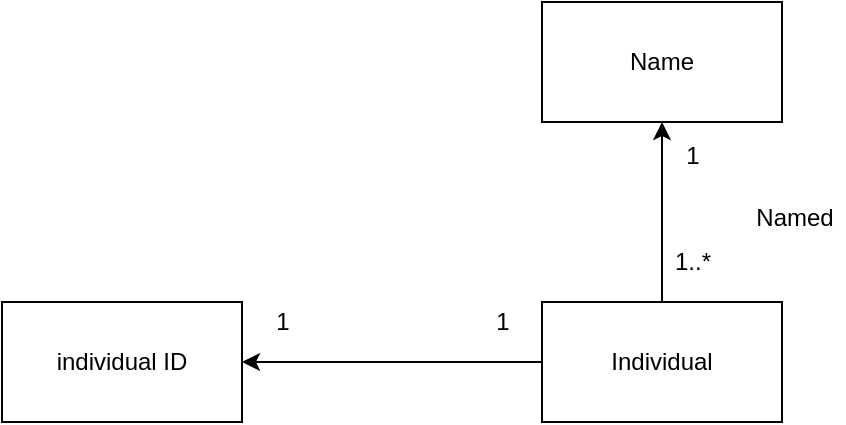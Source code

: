 <mxfile version="13.3.4" type="github" pages="4">
  <diagram id="wqLLshhNHK5Aav5gpbg1" name="Individual">
    <mxGraphModel dx="1422" dy="794" grid="1" gridSize="10" guides="1" tooltips="1" connect="1" arrows="1" fold="1" page="1" pageScale="1" pageWidth="1100" pageHeight="1700" math="0" shadow="0">
      <root>
        <mxCell id="0" />
        <mxCell id="1" parent="0" />
        <mxCell id="EGst4FsAtqkEk8Mrcai1-4" style="edgeStyle=orthogonalEdgeStyle;rounded=0;orthogonalLoop=1;jettySize=auto;html=1;exitX=0;exitY=0.5;exitDx=0;exitDy=0;entryX=1;entryY=0.5;entryDx=0;entryDy=0;" edge="1" parent="1" source="EGst4FsAtqkEk8Mrcai1-1" target="EGst4FsAtqkEk8Mrcai1-2">
          <mxGeometry relative="1" as="geometry" />
        </mxCell>
        <mxCell id="EGst4FsAtqkEk8Mrcai1-5" style="edgeStyle=orthogonalEdgeStyle;rounded=0;orthogonalLoop=1;jettySize=auto;html=1;exitX=0.5;exitY=0;exitDx=0;exitDy=0;entryX=0.5;entryY=1;entryDx=0;entryDy=0;" edge="1" parent="1" source="EGst4FsAtqkEk8Mrcai1-1" target="EGst4FsAtqkEk8Mrcai1-3">
          <mxGeometry relative="1" as="geometry" />
        </mxCell>
        <mxCell id="EGst4FsAtqkEk8Mrcai1-1" value="Individual" style="rounded=0;whiteSpace=wrap;html=1;" vertex="1" parent="1">
          <mxGeometry x="490" y="380" width="120" height="60" as="geometry" />
        </mxCell>
        <mxCell id="EGst4FsAtqkEk8Mrcai1-2" value="individual ID" style="rounded=0;whiteSpace=wrap;html=1;" vertex="1" parent="1">
          <mxGeometry x="220" y="380" width="120" height="60" as="geometry" />
        </mxCell>
        <mxCell id="EGst4FsAtqkEk8Mrcai1-3" value="Name" style="rounded=0;whiteSpace=wrap;html=1;" vertex="1" parent="1">
          <mxGeometry x="490" y="230" width="120" height="60" as="geometry" />
        </mxCell>
        <mxCell id="EGst4FsAtqkEk8Mrcai1-6" value="1..*" style="text;html=1;align=center;verticalAlign=middle;resizable=0;points=[];autosize=1;" vertex="1" parent="1">
          <mxGeometry x="550" y="350" width="30" height="20" as="geometry" />
        </mxCell>
        <mxCell id="EGst4FsAtqkEk8Mrcai1-7" value="1" style="text;html=1;align=center;verticalAlign=middle;resizable=0;points=[];autosize=1;" vertex="1" parent="1">
          <mxGeometry x="555" y="297" width="20" height="20" as="geometry" />
        </mxCell>
        <mxCell id="EGst4FsAtqkEk8Mrcai1-8" value="1" style="text;html=1;align=center;verticalAlign=middle;resizable=0;points=[];autosize=1;" vertex="1" parent="1">
          <mxGeometry x="350" y="380" width="20" height="20" as="geometry" />
        </mxCell>
        <mxCell id="EGst4FsAtqkEk8Mrcai1-9" value="1" style="text;html=1;align=center;verticalAlign=middle;resizable=0;points=[];autosize=1;" vertex="1" parent="1">
          <mxGeometry x="460" y="380" width="20" height="20" as="geometry" />
        </mxCell>
        <mxCell id="ZYgXpAp7519ls0wjPhgw-2" value="Named" style="text;html=1;align=center;verticalAlign=middle;resizable=0;points=[];autosize=1;" vertex="1" parent="1">
          <mxGeometry x="591" y="328" width="50" height="20" as="geometry" />
        </mxCell>
      </root>
    </mxGraphModel>
  </diagram>
  <diagram id="92HIklEYWmQCcr-kN5_x" name="Student">
    <mxGraphModel dx="1422" dy="794" grid="1" gridSize="10" guides="1" tooltips="1" connect="1" arrows="1" fold="1" page="1" pageScale="1" pageWidth="1100" pageHeight="1700" math="0" shadow="0">
      <root>
        <mxCell id="ECqk4j46qyP6cak-woFQ-0" />
        <mxCell id="ECqk4j46qyP6cak-woFQ-1" parent="ECqk4j46qyP6cak-woFQ-0" />
        <mxCell id="IB-9Ngpf0UoVqbUeSfXX-5" style="edgeStyle=orthogonalEdgeStyle;rounded=0;orthogonalLoop=1;jettySize=auto;html=1;exitX=0;exitY=0.5;exitDx=0;exitDy=0;entryX=1;entryY=0.5;entryDx=0;entryDy=0;" edge="1" parent="ECqk4j46qyP6cak-woFQ-1" source="IB-9Ngpf0UoVqbUeSfXX-0" target="IB-9Ngpf0UoVqbUeSfXX-4">
          <mxGeometry relative="1" as="geometry" />
        </mxCell>
        <mxCell id="IB-9Ngpf0UoVqbUeSfXX-8" style="edgeStyle=orthogonalEdgeStyle;rounded=0;orthogonalLoop=1;jettySize=auto;html=1;exitX=0.5;exitY=0;exitDx=0;exitDy=0;entryX=0.5;entryY=1;entryDx=0;entryDy=0;" edge="1" parent="ECqk4j46qyP6cak-woFQ-1" source="IB-9Ngpf0UoVqbUeSfXX-0" target="IB-9Ngpf0UoVqbUeSfXX-2">
          <mxGeometry relative="1" as="geometry" />
        </mxCell>
        <mxCell id="IB-9Ngpf0UoVqbUeSfXX-0" value="Student" style="rounded=0;whiteSpace=wrap;html=1;" vertex="1" parent="ECqk4j46qyP6cak-woFQ-1">
          <mxGeometry x="490" y="380" width="120" height="60" as="geometry" />
        </mxCell>
        <mxCell id="IB-9Ngpf0UoVqbUeSfXX-1" value="Name, ID" style="rounded=0;whiteSpace=wrap;html=1;" vertex="1" parent="ECqk4j46qyP6cak-woFQ-1">
          <mxGeometry x="160" y="380" width="120" height="60" as="geometry" />
        </mxCell>
        <mxCell id="IB-9Ngpf0UoVqbUeSfXX-11" style="edgeStyle=orthogonalEdgeStyle;rounded=0;orthogonalLoop=1;jettySize=auto;html=1;exitX=0;exitY=0.5;exitDx=0;exitDy=0;entryX=1;entryY=0.5;entryDx=0;entryDy=0;" edge="1" parent="ECqk4j46qyP6cak-woFQ-1" source="IB-9Ngpf0UoVqbUeSfXX-2" target="IB-9Ngpf0UoVqbUeSfXX-10">
          <mxGeometry relative="1" as="geometry" />
        </mxCell>
        <mxCell id="IB-9Ngpf0UoVqbUeSfXX-2" value="Course list/schedule" style="rounded=0;whiteSpace=wrap;html=1;" vertex="1" parent="ECqk4j46qyP6cak-woFQ-1">
          <mxGeometry x="490" y="230" width="120" height="60" as="geometry" />
        </mxCell>
        <mxCell id="IB-9Ngpf0UoVqbUeSfXX-4" value="" style="rhombus;whiteSpace=wrap;html=1;" vertex="1" parent="ECqk4j46qyP6cak-woFQ-1">
          <mxGeometry x="280" y="395" width="30" height="30" as="geometry" />
        </mxCell>
        <mxCell id="IB-9Ngpf0UoVqbUeSfXX-6" value="1" style="text;html=1;align=center;verticalAlign=middle;resizable=0;points=[];autosize=1;" vertex="1" parent="ECqk4j46qyP6cak-woFQ-1">
          <mxGeometry x="340" y="380" width="20" height="20" as="geometry" />
        </mxCell>
        <mxCell id="IB-9Ngpf0UoVqbUeSfXX-7" value="1" style="text;html=1;align=center;verticalAlign=middle;resizable=0;points=[];autosize=1;" vertex="1" parent="ECqk4j46qyP6cak-woFQ-1">
          <mxGeometry x="460" y="380" width="20" height="20" as="geometry" />
        </mxCell>
        <mxCell id="IB-9Ngpf0UoVqbUeSfXX-9" value="1" style="text;html=1;align=center;verticalAlign=middle;resizable=0;points=[];autosize=1;" vertex="1" parent="ECqk4j46qyP6cak-woFQ-1">
          <mxGeometry x="460" y="230" width="20" height="20" as="geometry" />
        </mxCell>
        <mxCell id="IB-9Ngpf0UoVqbUeSfXX-10" value="Course" style="rounded=0;whiteSpace=wrap;html=1;" vertex="1" parent="ECqk4j46qyP6cak-woFQ-1">
          <mxGeometry x="260" y="230" width="120" height="60" as="geometry" />
        </mxCell>
        <mxCell id="IB-9Ngpf0UoVqbUeSfXX-12" value="1..5" style="text;html=1;align=center;verticalAlign=middle;resizable=0;points=[];autosize=1;" vertex="1" parent="ECqk4j46qyP6cak-woFQ-1">
          <mxGeometry x="375" y="230" width="40" height="20" as="geometry" />
        </mxCell>
        <mxCell id="IB-9Ngpf0UoVqbUeSfXX-13" value="1" style="text;html=1;align=center;verticalAlign=middle;resizable=0;points=[];autosize=1;" vertex="1" parent="ECqk4j46qyP6cak-woFQ-1">
          <mxGeometry x="563" y="300" width="20" height="20" as="geometry" />
        </mxCell>
        <mxCell id="IB-9Ngpf0UoVqbUeSfXX-14" value="1..*" style="text;html=1;align=center;verticalAlign=middle;resizable=0;points=[];autosize=1;" vertex="1" parent="ECqk4j46qyP6cak-woFQ-1">
          <mxGeometry x="558" y="350" width="30" height="20" as="geometry" />
        </mxCell>
        <mxCell id="c_6FVdTkZ19NbtVXVs_L-2" style="edgeStyle=orthogonalEdgeStyle;rounded=0;orthogonalLoop=1;jettySize=auto;html=1;exitX=0.5;exitY=1;exitDx=0;exitDy=0;entryX=0.5;entryY=0;entryDx=0;entryDy=0;" edge="1" parent="ECqk4j46qyP6cak-woFQ-1" source="c_6FVdTkZ19NbtVXVs_L-1" target="IB-9Ngpf0UoVqbUeSfXX-10">
          <mxGeometry relative="1" as="geometry" />
        </mxCell>
        <mxCell id="c_6FVdTkZ19NbtVXVs_L-1" value="Instructor" style="rounded=0;whiteSpace=wrap;html=1;" vertex="1" parent="ECqk4j46qyP6cak-woFQ-1">
          <mxGeometry x="260" y="90" width="120" height="60" as="geometry" />
        </mxCell>
        <mxCell id="c_6FVdTkZ19NbtVXVs_L-3" value="1..5" style="text;html=1;align=center;verticalAlign=middle;resizable=0;points=[];autosize=1;" vertex="1" parent="ECqk4j46qyP6cak-woFQ-1">
          <mxGeometry x="320" y="200" width="40" height="20" as="geometry" />
        </mxCell>
        <mxCell id="c_6FVdTkZ19NbtVXVs_L-4" value="1" style="text;html=1;align=center;verticalAlign=middle;resizable=0;points=[];autosize=1;" vertex="1" parent="ECqk4j46qyP6cak-woFQ-1">
          <mxGeometry x="330" y="160" width="20" height="20" as="geometry" />
        </mxCell>
        <mxCell id="HQ9Y6x5VbFbEO5h2UJd7-0" value="teaches" style="text;html=1;align=center;verticalAlign=middle;resizable=0;points=[];autosize=1;" vertex="1" parent="ECqk4j46qyP6cak-woFQ-1">
          <mxGeometry x="237" y="186" width="60" height="20" as="geometry" />
        </mxCell>
        <mxCell id="HQ9Y6x5VbFbEO5h2UJd7-1" value="has" style="text;html=1;align=center;verticalAlign=middle;resizable=0;points=[];autosize=1;" vertex="1" parent="ECqk4j46qyP6cak-woFQ-1">
          <mxGeometry x="385" y="375" width="30" height="20" as="geometry" />
        </mxCell>
        <mxCell id="HQ9Y6x5VbFbEO5h2UJd7-2" value="creates" style="text;html=1;align=center;verticalAlign=middle;resizable=0;points=[];autosize=1;" vertex="1" parent="ECqk4j46qyP6cak-woFQ-1">
          <mxGeometry x="590" y="329" width="50" height="20" as="geometry" />
        </mxCell>
        <mxCell id="HQ9Y6x5VbFbEO5h2UJd7-3" value="contains" style="text;html=1;align=center;verticalAlign=middle;resizable=0;points=[];autosize=1;" vertex="1" parent="ECqk4j46qyP6cak-woFQ-1">
          <mxGeometry x="410" y="270" width="60" height="20" as="geometry" />
        </mxCell>
      </root>
    </mxGraphModel>
  </diagram>
  <diagram id="sxr0FO-X8VUjkRRIjZFz" name="Instructor">
    <mxGraphModel dx="1422" dy="794" grid="1" gridSize="10" guides="1" tooltips="1" connect="1" arrows="1" fold="1" page="1" pageScale="1" pageWidth="1100" pageHeight="1700" math="0" shadow="0">
      <root>
        <mxCell id="6X8XqOHmnyWU7Wn3VcdK-0" />
        <mxCell id="6X8XqOHmnyWU7Wn3VcdK-1" parent="6X8XqOHmnyWU7Wn3VcdK-0" />
        <mxCell id="vF--lQeCYfK-TKFQe1AJ-2" style="edgeStyle=orthogonalEdgeStyle;rounded=0;orthogonalLoop=1;jettySize=auto;html=1;exitX=0;exitY=0.5;exitDx=0;exitDy=0;entryX=1;entryY=0.5;entryDx=0;entryDy=0;" edge="1" parent="6X8XqOHmnyWU7Wn3VcdK-1" source="vF--lQeCYfK-TKFQe1AJ-0" target="vF--lQeCYfK-TKFQe1AJ-1">
          <mxGeometry relative="1" as="geometry" />
        </mxCell>
        <mxCell id="xOd_gRhJ-RABQDt9ekCd-1" style="edgeStyle=orthogonalEdgeStyle;rounded=0;orthogonalLoop=1;jettySize=auto;html=1;exitX=0.5;exitY=0;exitDx=0;exitDy=0;entryX=0.5;entryY=1;entryDx=0;entryDy=0;" edge="1" parent="6X8XqOHmnyWU7Wn3VcdK-1" source="vF--lQeCYfK-TKFQe1AJ-0" target="xOd_gRhJ-RABQDt9ekCd-0">
          <mxGeometry relative="1" as="geometry" />
        </mxCell>
        <mxCell id="vF--lQeCYfK-TKFQe1AJ-0" value="Instructor" style="rounded=0;whiteSpace=wrap;html=1;" vertex="1" parent="6X8XqOHmnyWU7Wn3VcdK-1">
          <mxGeometry x="490" y="380" width="120" height="60" as="geometry" />
        </mxCell>
        <mxCell id="vF--lQeCYfK-TKFQe1AJ-1" value="ID, name" style="rounded=0;whiteSpace=wrap;html=1;" vertex="1" parent="6X8XqOHmnyWU7Wn3VcdK-1">
          <mxGeometry x="240" y="380" width="120" height="60" as="geometry" />
        </mxCell>
        <mxCell id="vF--lQeCYfK-TKFQe1AJ-3" value="1" style="text;html=1;align=center;verticalAlign=middle;resizable=0;points=[];autosize=1;" vertex="1" parent="6X8XqOHmnyWU7Wn3VcdK-1">
          <mxGeometry x="370" y="380" width="20" height="20" as="geometry" />
        </mxCell>
        <mxCell id="vF--lQeCYfK-TKFQe1AJ-4" value="1" style="text;html=1;align=center;verticalAlign=middle;resizable=0;points=[];autosize=1;" vertex="1" parent="6X8XqOHmnyWU7Wn3VcdK-1">
          <mxGeometry x="460" y="380" width="20" height="20" as="geometry" />
        </mxCell>
        <mxCell id="xOd_gRhJ-RABQDt9ekCd-5" style="edgeStyle=orthogonalEdgeStyle;rounded=0;orthogonalLoop=1;jettySize=auto;html=1;exitX=1;exitY=0.5;exitDx=0;exitDy=0;entryX=0;entryY=0.5;entryDx=0;entryDy=0;" edge="1" parent="6X8XqOHmnyWU7Wn3VcdK-1" source="xOd_gRhJ-RABQDt9ekCd-0" target="xOd_gRhJ-RABQDt9ekCd-4">
          <mxGeometry relative="1" as="geometry" />
        </mxCell>
        <mxCell id="xOd_gRhJ-RABQDt9ekCd-0" value="Schedule" style="rounded=0;whiteSpace=wrap;html=1;" vertex="1" parent="6X8XqOHmnyWU7Wn3VcdK-1">
          <mxGeometry x="490" y="220" width="120" height="60" as="geometry" />
        </mxCell>
        <mxCell id="xOd_gRhJ-RABQDt9ekCd-2" value="1" style="text;html=1;align=center;verticalAlign=middle;resizable=0;points=[];autosize=1;" vertex="1" parent="6X8XqOHmnyWU7Wn3VcdK-1">
          <mxGeometry x="560" y="350" width="20" height="20" as="geometry" />
        </mxCell>
        <mxCell id="xOd_gRhJ-RABQDt9ekCd-3" value="1" style="text;html=1;align=center;verticalAlign=middle;resizable=0;points=[];autosize=1;" vertex="1" parent="6X8XqOHmnyWU7Wn3VcdK-1">
          <mxGeometry x="560" y="290" width="20" height="20" as="geometry" />
        </mxCell>
        <mxCell id="doEZxjDXvJ93Y60z9AIy-1" style="edgeStyle=orthogonalEdgeStyle;rounded=0;orthogonalLoop=1;jettySize=auto;html=1;exitX=0.5;exitY=0;exitDx=0;exitDy=0;" edge="1" parent="6X8XqOHmnyWU7Wn3VcdK-1" source="xOd_gRhJ-RABQDt9ekCd-4" target="doEZxjDXvJ93Y60z9AIy-3">
          <mxGeometry relative="1" as="geometry">
            <mxPoint x="790" y="130" as="targetPoint" />
          </mxGeometry>
        </mxCell>
        <mxCell id="xOd_gRhJ-RABQDt9ekCd-4" value="Course" style="rounded=0;whiteSpace=wrap;html=1;" vertex="1" parent="6X8XqOHmnyWU7Wn3VcdK-1">
          <mxGeometry x="730" y="220" width="120" height="60" as="geometry" />
        </mxCell>
        <mxCell id="xOd_gRhJ-RABQDt9ekCd-6" value="1" style="text;html=1;align=center;verticalAlign=middle;resizable=0;points=[];autosize=1;" vertex="1" parent="6X8XqOHmnyWU7Wn3VcdK-1">
          <mxGeometry x="620" y="220" width="20" height="20" as="geometry" />
        </mxCell>
        <mxCell id="xOd_gRhJ-RABQDt9ekCd-7" value="1..5" style="text;html=1;align=center;verticalAlign=middle;resizable=0;points=[];autosize=1;" vertex="1" parent="6X8XqOHmnyWU7Wn3VcdK-1">
          <mxGeometry x="680" y="220" width="40" height="20" as="geometry" />
        </mxCell>
        <mxCell id="doEZxjDXvJ93Y60z9AIy-0" value="Student" style="rounded=0;whiteSpace=wrap;html=1;" vertex="1" parent="6X8XqOHmnyWU7Wn3VcdK-1">
          <mxGeometry x="730" y="40" width="120" height="60" as="geometry" />
        </mxCell>
        <mxCell id="doEZxjDXvJ93Y60z9AIy-2" value="1..5" style="text;html=1;align=center;verticalAlign=middle;resizable=0;points=[];autosize=1;" vertex="1" parent="6X8XqOHmnyWU7Wn3VcdK-1">
          <mxGeometry x="800" y="190" width="40" height="20" as="geometry" />
        </mxCell>
        <mxCell id="doEZxjDXvJ93Y60z9AIy-3" value="" style="rhombus;whiteSpace=wrap;html=1;" vertex="1" parent="6X8XqOHmnyWU7Wn3VcdK-1">
          <mxGeometry x="775" y="100" width="30" height="30" as="geometry" />
        </mxCell>
        <mxCell id="doEZxjDXvJ93Y60z9AIy-4" value="1..25" style="text;html=1;align=center;verticalAlign=middle;resizable=0;points=[];autosize=1;" vertex="1" parent="6X8XqOHmnyWU7Wn3VcdK-1">
          <mxGeometry x="810" y="125" width="40" height="20" as="geometry" />
        </mxCell>
        <mxCell id="WrbfuaQHXxSbfVDlcFqH-0" value="has information" style="text;html=1;align=center;verticalAlign=middle;resizable=0;points=[];autosize=1;" vertex="1" parent="6X8XqOHmnyWU7Wn3VcdK-1">
          <mxGeometry x="380" y="430" width="100" height="20" as="geometry" />
        </mxCell>
        <mxCell id="WrbfuaQHXxSbfVDlcFqH-1" value="is assigned" style="text;html=1;align=center;verticalAlign=middle;resizable=0;points=[];autosize=1;" vertex="1" parent="6X8XqOHmnyWU7Wn3VcdK-1">
          <mxGeometry x="550" y="320" width="80" height="20" as="geometry" />
        </mxCell>
        <mxCell id="WrbfuaQHXxSbfVDlcFqH-2" value="holds" style="text;html=1;align=center;verticalAlign=middle;resizable=0;points=[];autosize=1;" vertex="1" parent="6X8XqOHmnyWU7Wn3VcdK-1">
          <mxGeometry x="640" y="270" width="40" height="20" as="geometry" />
        </mxCell>
        <mxCell id="WrbfuaQHXxSbfVDlcFqH-3" value="is registered for" style="text;html=1;align=center;verticalAlign=middle;resizable=0;points=[];autosize=1;" vertex="1" parent="6X8XqOHmnyWU7Wn3VcdK-1">
          <mxGeometry x="690" y="160" width="100" height="20" as="geometry" />
        </mxCell>
      </root>
    </mxGraphModel>
  </diagram>
  <diagram id="gLAXXd08ZubqZ0SrvTMd" name="Admin">
    <mxGraphModel dx="1422" dy="794" grid="1" gridSize="10" guides="1" tooltips="1" connect="1" arrows="1" fold="1" page="1" pageScale="1" pageWidth="1100" pageHeight="1700" math="0" shadow="0">
      <root>
        <mxCell id="2xGj0Ju0j3eQKPch9RwB-0" />
        <mxCell id="2xGj0Ju0j3eQKPch9RwB-1" parent="2xGj0Ju0j3eQKPch9RwB-0" />
        <mxCell id="q51JflFwWPMKs-lUgPyL-2" style="edgeStyle=orthogonalEdgeStyle;rounded=0;orthogonalLoop=1;jettySize=auto;html=1;exitX=0;exitY=0.5;exitDx=0;exitDy=0;entryX=1;entryY=0.5;entryDx=0;entryDy=0;" edge="1" parent="2xGj0Ju0j3eQKPch9RwB-1" source="q51JflFwWPMKs-lUgPyL-0" target="q51JflFwWPMKs-lUgPyL-10">
          <mxGeometry relative="1" as="geometry" />
        </mxCell>
        <mxCell id="q51JflFwWPMKs-lUgPyL-22" style="edgeStyle=orthogonalEdgeStyle;rounded=0;orthogonalLoop=1;jettySize=auto;html=1;exitX=0.5;exitY=0;exitDx=0;exitDy=0;entryX=1;entryY=0.5;entryDx=0;entryDy=0;" edge="1" parent="2xGj0Ju0j3eQKPch9RwB-1" source="q51JflFwWPMKs-lUgPyL-0" target="q51JflFwWPMKs-lUgPyL-8">
          <mxGeometry relative="1" as="geometry" />
        </mxCell>
        <mxCell id="q51JflFwWPMKs-lUgPyL-26" style="edgeStyle=orthogonalEdgeStyle;rounded=0;orthogonalLoop=1;jettySize=auto;html=1;exitX=0.5;exitY=1;exitDx=0;exitDy=0;entryX=1;entryY=0.5;entryDx=0;entryDy=0;" edge="1" parent="2xGj0Ju0j3eQKPch9RwB-1" source="q51JflFwWPMKs-lUgPyL-0" target="q51JflFwWPMKs-lUgPyL-7">
          <mxGeometry relative="1" as="geometry" />
        </mxCell>
        <mxCell id="q51JflFwWPMKs-lUgPyL-0" value="Admin" style="rounded=0;whiteSpace=wrap;html=1;" vertex="1" parent="2xGj0Ju0j3eQKPch9RwB-1">
          <mxGeometry x="480" y="350" width="120" height="60" as="geometry" />
        </mxCell>
        <mxCell id="q51JflFwWPMKs-lUgPyL-1" value="Course" style="rounded=0;whiteSpace=wrap;html=1;" vertex="1" parent="2xGj0Ju0j3eQKPch9RwB-1">
          <mxGeometry x="190" y="350" width="120" height="60" as="geometry" />
        </mxCell>
        <mxCell id="q51JflFwWPMKs-lUgPyL-4" value="1..*" style="text;html=1;align=center;verticalAlign=middle;resizable=0;points=[];autosize=1;" vertex="1" parent="2xGj0Ju0j3eQKPch9RwB-1">
          <mxGeometry x="435" y="350" width="30" height="20" as="geometry" />
        </mxCell>
        <mxCell id="q51JflFwWPMKs-lUgPyL-5" value="1..*" style="text;html=1;align=center;verticalAlign=middle;resizable=0;points=[];autosize=1;" vertex="1" parent="2xGj0Ju0j3eQKPch9RwB-1">
          <mxGeometry x="350" y="350" width="30" height="20" as="geometry" />
        </mxCell>
        <mxCell id="q51JflFwWPMKs-lUgPyL-6" value="Creates" style="text;html=1;align=center;verticalAlign=middle;resizable=0;points=[];autosize=1;" vertex="1" parent="2xGj0Ju0j3eQKPch9RwB-1">
          <mxGeometry x="380" y="390" width="60" height="20" as="geometry" />
        </mxCell>
        <mxCell id="q51JflFwWPMKs-lUgPyL-16" style="edgeStyle=orthogonalEdgeStyle;rounded=0;orthogonalLoop=1;jettySize=auto;html=1;exitX=0.5;exitY=0;exitDx=0;exitDy=0;entryX=0.5;entryY=1;entryDx=0;entryDy=0;" edge="1" parent="2xGj0Ju0j3eQKPch9RwB-1" source="q51JflFwWPMKs-lUgPyL-7" target="q51JflFwWPMKs-lUgPyL-1">
          <mxGeometry relative="1" as="geometry" />
        </mxCell>
        <mxCell id="q51JflFwWPMKs-lUgPyL-7" value="Instructor" style="rounded=0;whiteSpace=wrap;html=1;" vertex="1" parent="2xGj0Ju0j3eQKPch9RwB-1">
          <mxGeometry x="190" y="550" width="120" height="60" as="geometry" />
        </mxCell>
        <mxCell id="q51JflFwWPMKs-lUgPyL-20" style="edgeStyle=orthogonalEdgeStyle;rounded=0;orthogonalLoop=1;jettySize=auto;html=1;exitX=0;exitY=0.5;exitDx=0;exitDy=0;entryX=0.5;entryY=0;entryDx=0;entryDy=0;" edge="1" parent="2xGj0Ju0j3eQKPch9RwB-1" source="q51JflFwWPMKs-lUgPyL-8" target="q51JflFwWPMKs-lUgPyL-1">
          <mxGeometry relative="1" as="geometry" />
        </mxCell>
        <mxCell id="q51JflFwWPMKs-lUgPyL-8" value="Student" style="rounded=0;whiteSpace=wrap;html=1;" vertex="1" parent="2xGj0Ju0j3eQKPch9RwB-1">
          <mxGeometry x="290" y="200" width="120" height="60" as="geometry" />
        </mxCell>
        <mxCell id="q51JflFwWPMKs-lUgPyL-10" value="" style="rhombus;whiteSpace=wrap;html=1;" vertex="1" parent="2xGj0Ju0j3eQKPch9RwB-1">
          <mxGeometry x="310" y="365" width="30" height="30" as="geometry" />
        </mxCell>
        <mxCell id="q51JflFwWPMKs-lUgPyL-13" value="Holds" style="text;html=1;align=center;verticalAlign=middle;resizable=0;points=[];autosize=1;" vertex="1" parent="2xGj0Ju0j3eQKPch9RwB-1">
          <mxGeometry x="190" y="279" width="50" height="20" as="geometry" />
        </mxCell>
        <mxCell id="q51JflFwWPMKs-lUgPyL-14" value="1..5" style="text;html=1;align=center;verticalAlign=middle;resizable=0;points=[];autosize=1;" vertex="1" parent="2xGj0Ju0j3eQKPch9RwB-1">
          <mxGeometry x="200" y="310" width="40" height="20" as="geometry" />
        </mxCell>
        <mxCell id="q51JflFwWPMKs-lUgPyL-15" value="1..25" style="text;html=1;align=center;verticalAlign=middle;resizable=0;points=[];autosize=1;" vertex="1" parent="2xGj0Ju0j3eQKPch9RwB-1">
          <mxGeometry x="240" y="200" width="40" height="20" as="geometry" />
        </mxCell>
        <mxCell id="q51JflFwWPMKs-lUgPyL-17" value="Teaches" style="text;html=1;align=center;verticalAlign=middle;resizable=0;points=[];autosize=1;" vertex="1" parent="2xGj0Ju0j3eQKPch9RwB-1">
          <mxGeometry x="260" y="470" width="60" height="20" as="geometry" />
        </mxCell>
        <mxCell id="q51JflFwWPMKs-lUgPyL-18" value="1" style="text;html=1;align=center;verticalAlign=middle;resizable=0;points=[];autosize=1;" vertex="1" parent="2xGj0Ju0j3eQKPch9RwB-1">
          <mxGeometry x="260" y="520" width="20" height="20" as="geometry" />
        </mxCell>
        <mxCell id="q51JflFwWPMKs-lUgPyL-19" value="1..5" style="text;html=1;align=center;verticalAlign=middle;resizable=0;points=[];autosize=1;" vertex="1" parent="2xGj0Ju0j3eQKPch9RwB-1">
          <mxGeometry x="250" y="423" width="40" height="20" as="geometry" />
        </mxCell>
        <mxCell id="q51JflFwWPMKs-lUgPyL-23" value="1..*" style="text;html=1;align=center;verticalAlign=middle;resizable=0;points=[];autosize=1;" vertex="1" parent="2xGj0Ju0j3eQKPch9RwB-1">
          <mxGeometry x="545" y="320" width="30" height="20" as="geometry" />
        </mxCell>
        <mxCell id="q51JflFwWPMKs-lUgPyL-24" value="1..*" style="text;html=1;align=center;verticalAlign=middle;resizable=0;points=[];autosize=1;" vertex="1" parent="2xGj0Ju0j3eQKPch9RwB-1">
          <mxGeometry x="441" y="207" width="30" height="20" as="geometry" />
        </mxCell>
        <mxCell id="q51JflFwWPMKs-lUgPyL-25" value="Creates" style="text;html=1;align=center;verticalAlign=middle;resizable=0;points=[];autosize=1;" vertex="1" parent="2xGj0Ju0j3eQKPch9RwB-1">
          <mxGeometry x="545" y="230" width="60" height="20" as="geometry" />
        </mxCell>
        <mxCell id="q51JflFwWPMKs-lUgPyL-27" value="1..*" style="text;html=1;align=center;verticalAlign=middle;resizable=0;points=[];autosize=1;" vertex="1" parent="2xGj0Ju0j3eQKPch9RwB-1">
          <mxGeometry x="500" y="423" width="30" height="20" as="geometry" />
        </mxCell>
        <mxCell id="q51JflFwWPMKs-lUgPyL-28" value="1..*" style="text;html=1;align=center;verticalAlign=middle;resizable=0;points=[];autosize=1;" vertex="1" parent="2xGj0Ju0j3eQKPch9RwB-1">
          <mxGeometry x="320" y="550" width="30" height="20" as="geometry" />
        </mxCell>
        <mxCell id="q51JflFwWPMKs-lUgPyL-29" value="Creates" style="text;html=1;align=center;verticalAlign=middle;resizable=0;points=[];autosize=1;" vertex="1" parent="2xGj0Ju0j3eQKPch9RwB-1">
          <mxGeometry x="470" y="500" width="60" height="20" as="geometry" />
        </mxCell>
      </root>
    </mxGraphModel>
  </diagram>
</mxfile>
